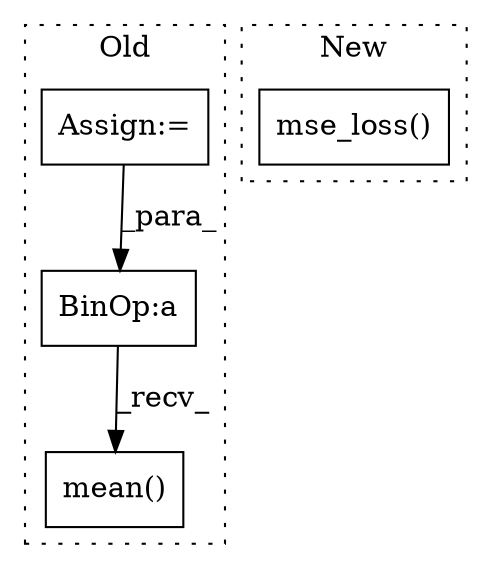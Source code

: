 digraph G {
subgraph cluster0 {
1 [label="mean()" a="75" s="4058" l="32" shape="box"];
3 [label="BinOp:a" a="82" s="4071" l="3" shape="box"];
4 [label="Assign:=" a="68" s="2957" l="3" shape="box"];
label = "Old";
style="dotted";
}
subgraph cluster1 {
2 [label="mse_loss()" a="75" s="7040,7066" l="11,1" shape="box"];
label = "New";
style="dotted";
}
3 -> 1 [label="_recv_"];
4 -> 3 [label="_para_"];
}